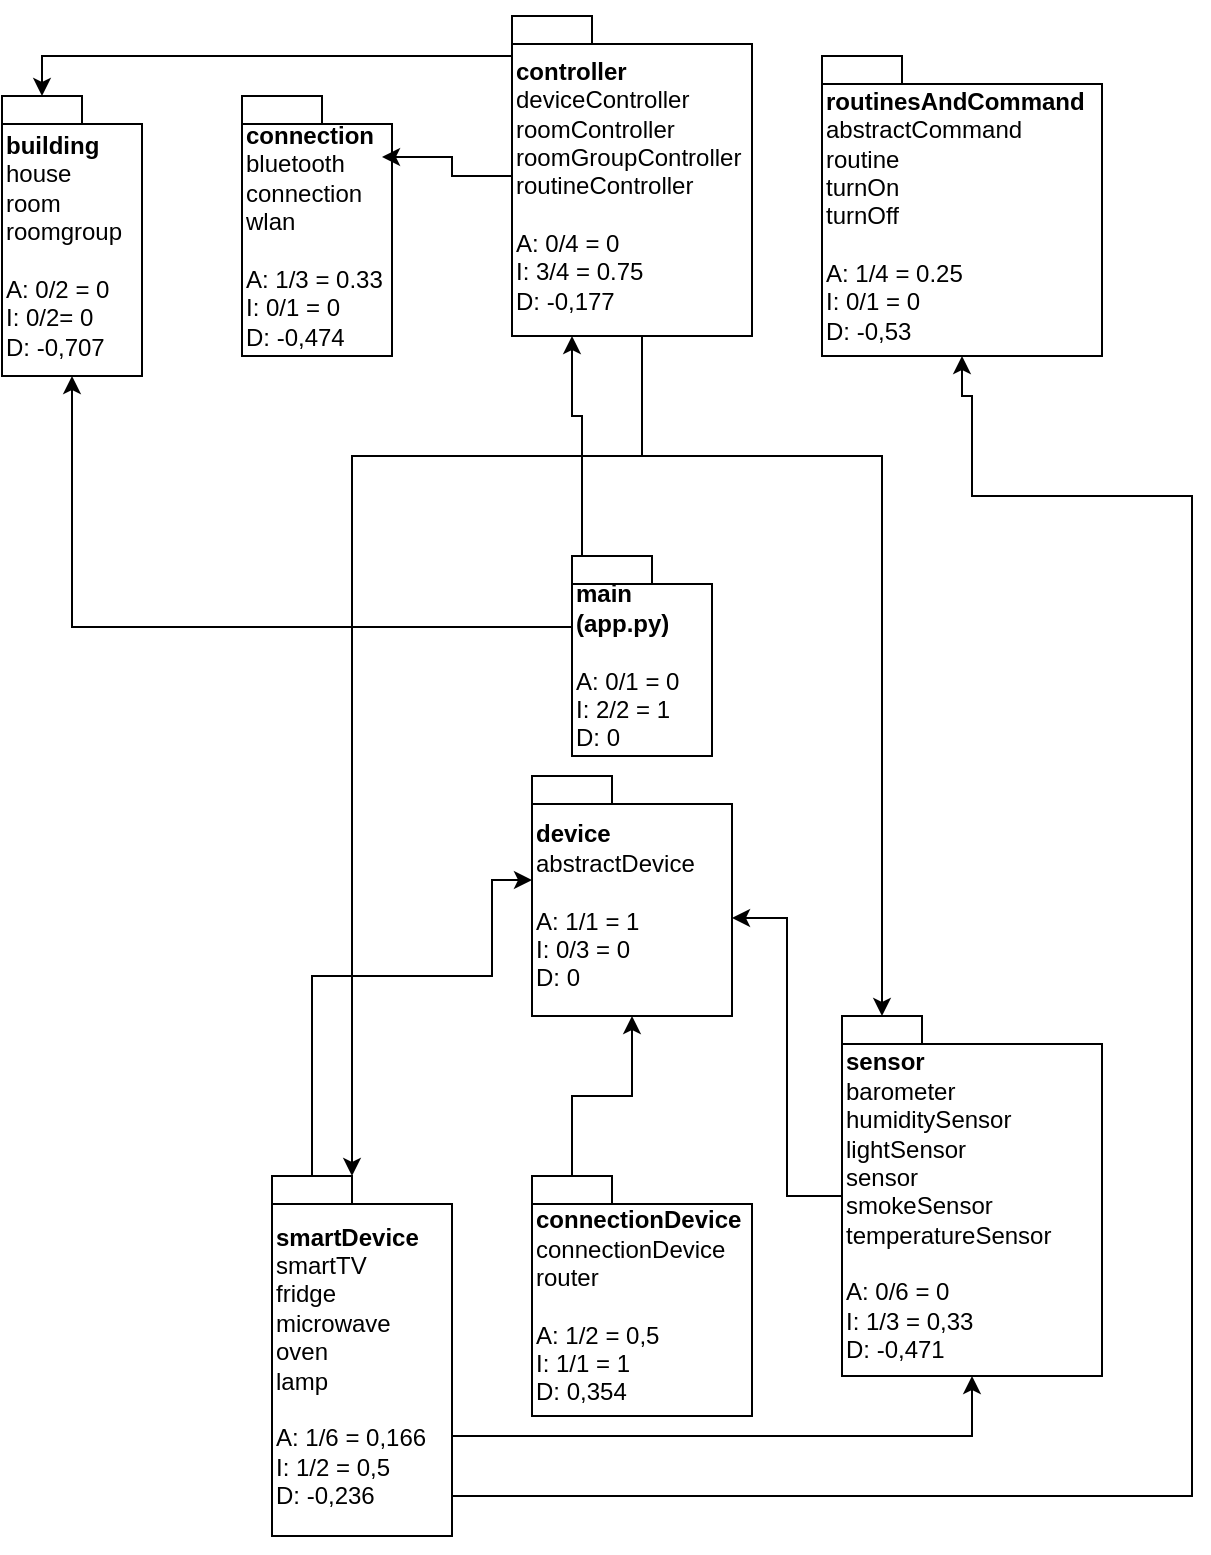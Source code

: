 <mxfile version="12.5.3" type="device"><diagram name="Page-1" id="929967ad-93f9-6ef4-fab6-5d389245f69c"><mxGraphModel dx="1422" dy="822" grid="1" gridSize="10" guides="1" tooltips="1" connect="1" arrows="1" fold="1" page="1" pageScale="1.5" pageWidth="1169" pageHeight="826" background="none" math="0" shadow="0"><root><mxCell id="0" style=";html=1;"/><mxCell id="1" style=";html=1;" parent="0"/><mxCell id="g3HnXnFvHckvyZbGMno_-1" value="building&lt;br&gt;&lt;span style=&quot;font-weight: normal&quot;&gt;house&lt;br&gt;room&lt;br&gt;roomgroup&lt;br&gt;&lt;br&gt;A: 0/2 = 0&lt;br&gt;I: 0/2= 0&lt;br&gt;D: -0,707&lt;br&gt;&lt;/span&gt;" style="shape=folder;fontStyle=1;spacingTop=10;tabWidth=40;tabHeight=14;tabPosition=left;html=1;align=left;" parent="1" vertex="1"><mxGeometry x="245" y="200" width="70" height="140" as="geometry"/></mxCell><mxCell id="g3HnXnFvHckvyZbGMno_-2" value="connection&lt;br&gt;&lt;span style=&quot;font-weight: normal&quot;&gt;bluetooth&lt;br&gt;connection&lt;br&gt;wlan&lt;br&gt;&lt;br&gt;A: 1/3 = 0.33&lt;br&gt;I: 0/1 = 0&lt;br&gt;D: -0,474&lt;br&gt;&lt;/span&gt;" style="shape=folder;fontStyle=1;spacingTop=10;tabWidth=40;tabHeight=14;tabPosition=left;html=1;align=left;" parent="1" vertex="1"><mxGeometry x="365" y="200" width="75" height="130" as="geometry"/></mxCell><mxCell id="TqLSmBlwRFbOJJ5OKA7u-4" style="edgeStyle=orthogonalEdgeStyle;rounded=0;orthogonalLoop=1;jettySize=auto;html=1;entryX=0;entryY=0;entryDx=40;entryDy=0;entryPerimeter=0;" parent="1" source="g3HnXnFvHckvyZbGMno_-3" target="g3HnXnFvHckvyZbGMno_-10" edge="1"><mxGeometry relative="1" as="geometry"><Array as="points"><mxPoint x="565" y="380"/><mxPoint x="420" y="380"/></Array></mxGeometry></mxCell><mxCell id="TqLSmBlwRFbOJJ5OKA7u-5" style="edgeStyle=orthogonalEdgeStyle;rounded=0;orthogonalLoop=1;jettySize=auto;html=1;entryX=0;entryY=0;entryDx=20;entryDy=0;entryPerimeter=0;" parent="1" source="g3HnXnFvHckvyZbGMno_-3" target="g3HnXnFvHckvyZbGMno_-8" edge="1"><mxGeometry relative="1" as="geometry"><Array as="points"><mxPoint x="565" y="380"/><mxPoint x="685" y="380"/></Array></mxGeometry></mxCell><mxCell id="TqLSmBlwRFbOJJ5OKA7u-6" style="edgeStyle=orthogonalEdgeStyle;rounded=0;orthogonalLoop=1;jettySize=auto;html=1;entryX=0;entryY=0;entryDx=70;entryDy=30.5;entryPerimeter=0;" parent="1" source="g3HnXnFvHckvyZbGMno_-3" target="g3HnXnFvHckvyZbGMno_-2" edge="1"><mxGeometry relative="1" as="geometry"/></mxCell><mxCell id="TqLSmBlwRFbOJJ5OKA7u-7" style="edgeStyle=orthogonalEdgeStyle;rounded=0;orthogonalLoop=1;jettySize=auto;html=1;entryX=0;entryY=0;entryDx=20;entryDy=0;entryPerimeter=0;exitX=0;exitY=0;exitDx=20;exitDy=0;exitPerimeter=0;" parent="1" source="g3HnXnFvHckvyZbGMno_-3" target="g3HnXnFvHckvyZbGMno_-1" edge="1"><mxGeometry relative="1" as="geometry"><Array as="points"><mxPoint x="520" y="180"/><mxPoint x="265" y="180"/></Array></mxGeometry></mxCell><mxCell id="g3HnXnFvHckvyZbGMno_-3" value="controller&lt;br&gt;&lt;span style=&quot;font-weight: normal&quot;&gt;deviceController&lt;br&gt;roomController&lt;br&gt;roomGroupController&lt;br&gt;routineController&lt;br&gt;&lt;br&gt;A: 0/4 = 0&lt;br&gt;I: 3/4 = 0.75&lt;br&gt;D: -0,177&lt;br&gt;&lt;/span&gt;" style="shape=folder;fontStyle=1;spacingTop=10;tabWidth=40;tabHeight=14;tabPosition=left;html=1;align=left;" parent="1" vertex="1"><mxGeometry x="500" y="160" width="120" height="160" as="geometry"/></mxCell><mxCell id="g3HnXnFvHckvyZbGMno_-4" value="device&lt;span style=&quot;font-weight: normal&quot;&gt;&lt;br&gt;abstractDevice&lt;br&gt;&lt;br&gt;A: 1/1 = 1&amp;nbsp;&lt;br&gt;I: 0/3 = 0&lt;br&gt;D: 0&lt;br&gt;&lt;/span&gt;" style="shape=folder;fontStyle=1;spacingTop=10;tabWidth=40;tabHeight=14;tabPosition=left;html=1;align=left;" parent="1" vertex="1"><mxGeometry x="510" y="540" width="100" height="120" as="geometry"/></mxCell><mxCell id="g3HnXnFvHckvyZbGMno_-5" value="routinesAndCommand&lt;br&gt;&lt;span style=&quot;font-weight: normal&quot;&gt;abstractCommand&lt;br&gt;routine&lt;br&gt;turnOn&lt;br&gt;turnOff&lt;br&gt;&lt;br&gt;A: 1/4 = 0.25&lt;br&gt;I: 0/1 = 0&lt;br&gt;D: -0,53&lt;br&gt;&lt;/span&gt;" style="shape=folder;fontStyle=1;spacingTop=10;tabWidth=40;tabHeight=14;tabPosition=left;html=1;align=left;" parent="1" vertex="1"><mxGeometry x="655" y="180" width="140" height="150" as="geometry"/></mxCell><mxCell id="TqLSmBlwRFbOJJ5OKA7u-10" style="edgeStyle=orthogonalEdgeStyle;rounded=0;orthogonalLoop=1;jettySize=auto;html=1;entryX=0.5;entryY=1;entryDx=0;entryDy=0;entryPerimeter=0;exitX=0;exitY=0;exitDx=0;exitDy=35.5;exitPerimeter=0;" parent="1" source="g3HnXnFvHckvyZbGMno_-6" target="g3HnXnFvHckvyZbGMno_-1" edge="1"><mxGeometry relative="1" as="geometry"><mxPoint x="525" y="410" as="sourcePoint"/></mxGeometry></mxCell><mxCell id="TqLSmBlwRFbOJJ5OKA7u-11" style="edgeStyle=orthogonalEdgeStyle;rounded=0;orthogonalLoop=1;jettySize=auto;html=1;entryX=0.25;entryY=1;entryDx=0;entryDy=0;entryPerimeter=0;exitX=0;exitY=0;exitDx=0;exitDy=0;exitPerimeter=0;" parent="1" source="g3HnXnFvHckvyZbGMno_-6" target="g3HnXnFvHckvyZbGMno_-3" edge="1"><mxGeometry relative="1" as="geometry"><Array as="points"><mxPoint x="535" y="430"/><mxPoint x="535" y="360"/><mxPoint x="530" y="360"/></Array><mxPoint x="535" y="360" as="sourcePoint"/></mxGeometry></mxCell><mxCell id="g3HnXnFvHckvyZbGMno_-6" value="main&lt;br&gt;(app.py)&lt;br&gt;&lt;br&gt;&lt;span style=&quot;font-weight: normal&quot;&gt;A: 0/1 = 0&lt;br&gt;I: 2/2 = 1&lt;br&gt;D: 0&lt;/span&gt;" style="shape=folder;fontStyle=1;spacingTop=10;tabWidth=40;tabHeight=14;tabPosition=left;html=1;align=left;" parent="1" vertex="1"><mxGeometry x="530" y="430" width="70" height="100" as="geometry"/></mxCell><mxCell id="TqLSmBlwRFbOJJ5OKA7u-8" style="edgeStyle=orthogonalEdgeStyle;rounded=0;orthogonalLoop=1;jettySize=auto;html=1;entryX=0.5;entryY=1;entryDx=0;entryDy=0;entryPerimeter=0;exitX=0;exitY=0;exitDx=20;exitDy=0;exitPerimeter=0;" parent="1" source="g3HnXnFvHckvyZbGMno_-7" target="g3HnXnFvHckvyZbGMno_-4" edge="1"><mxGeometry relative="1" as="geometry"/></mxCell><mxCell id="g3HnXnFvHckvyZbGMno_-7" value="connectionDevice&lt;br&gt;&lt;span style=&quot;font-weight: normal&quot;&gt;connectionDevice&lt;br&gt;router&lt;br&gt;&lt;br&gt;A: 1/2 = 0,5&lt;br&gt;I: 1/1 = 1&lt;br&gt;D: 0,354&lt;br&gt;&lt;/span&gt;" style="shape=folder;fontStyle=1;spacingTop=10;tabWidth=40;tabHeight=14;tabPosition=left;html=1;align=left;" parent="1" vertex="1"><mxGeometry x="510" y="740" width="110" height="120" as="geometry"/></mxCell><mxCell id="TqLSmBlwRFbOJJ5OKA7u-9" style="edgeStyle=orthogonalEdgeStyle;rounded=0;orthogonalLoop=1;jettySize=auto;html=1;entryX=0;entryY=0;entryDx=100;entryDy=71;entryPerimeter=0;" parent="1" source="g3HnXnFvHckvyZbGMno_-8" target="g3HnXnFvHckvyZbGMno_-4" edge="1"><mxGeometry relative="1" as="geometry"/></mxCell><mxCell id="g3HnXnFvHckvyZbGMno_-8" value="sensor&lt;br&gt;&lt;span style=&quot;font-weight: normal&quot;&gt;barometer&lt;br&gt;humiditySensor&lt;br&gt;lightSensor&lt;br&gt;sensor&lt;br&gt;smokeSensor&lt;br&gt;temperatureSensor&lt;br&gt;&lt;br&gt;A: 0/6 = 0&lt;br&gt;I: 1/3 = 0,33&lt;br&gt;D: -0,471&lt;br&gt;&lt;/span&gt;" style="shape=folder;fontStyle=1;spacingTop=10;tabWidth=40;tabHeight=14;tabPosition=left;html=1;align=left;" parent="1" vertex="1"><mxGeometry x="665" y="660" width="130" height="180" as="geometry"/></mxCell><mxCell id="TqLSmBlwRFbOJJ5OKA7u-1" style="edgeStyle=orthogonalEdgeStyle;rounded=0;orthogonalLoop=1;jettySize=auto;html=1;entryX=0;entryY=0;entryDx=0;entryDy=52;entryPerimeter=0;exitX=0;exitY=0;exitDx=20;exitDy=0;exitPerimeter=0;" parent="1" source="g3HnXnFvHckvyZbGMno_-10" target="g3HnXnFvHckvyZbGMno_-4" edge="1"><mxGeometry relative="1" as="geometry"><Array as="points"><mxPoint x="400" y="640"/><mxPoint x="490" y="640"/><mxPoint x="490" y="592"/></Array></mxGeometry></mxCell><mxCell id="TqLSmBlwRFbOJJ5OKA7u-2" style="edgeStyle=orthogonalEdgeStyle;rounded=0;orthogonalLoop=1;jettySize=auto;html=1;entryX=0.5;entryY=1;entryDx=0;entryDy=0;entryPerimeter=0;exitX=0.5;exitY=1;exitDx=0;exitDy=0;exitPerimeter=0;" parent="1" source="g3HnXnFvHckvyZbGMno_-10" target="g3HnXnFvHckvyZbGMno_-8" edge="1"><mxGeometry relative="1" as="geometry"><Array as="points"><mxPoint x="425" y="870"/><mxPoint x="730" y="870"/></Array></mxGeometry></mxCell><mxCell id="TqLSmBlwRFbOJJ5OKA7u-3" style="edgeStyle=orthogonalEdgeStyle;rounded=0;orthogonalLoop=1;jettySize=auto;html=1;entryX=0.5;entryY=1;entryDx=0;entryDy=0;entryPerimeter=0;" parent="1" source="g3HnXnFvHckvyZbGMno_-10" target="g3HnXnFvHckvyZbGMno_-5" edge="1"><mxGeometry relative="1" as="geometry"><Array as="points"><mxPoint x="425" y="900"/><mxPoint x="840" y="900"/><mxPoint x="840" y="400"/><mxPoint x="730" y="400"/><mxPoint x="730" y="350"/><mxPoint x="725" y="350"/></Array></mxGeometry></mxCell><mxCell id="g3HnXnFvHckvyZbGMno_-10" value="smartDevice&lt;br&gt;&lt;span style=&quot;font-weight: normal&quot;&gt;smartTV&lt;br&gt;fridge&lt;br&gt;microwave&lt;br&gt;oven&lt;br&gt;lamp&lt;br&gt;&lt;br&gt;A: 1/6 = 0,166&amp;nbsp;&lt;br&gt;I: 1/2 = 0,5&lt;br&gt;D: -0,236&lt;br&gt;&lt;/span&gt;" style="shape=folder;fontStyle=1;spacingTop=10;tabWidth=40;tabHeight=14;tabPosition=left;html=1;align=left;" parent="1" vertex="1"><mxGeometry x="380" y="740" width="90" height="180" as="geometry"/></mxCell></root></mxGraphModel></diagram></mxfile>